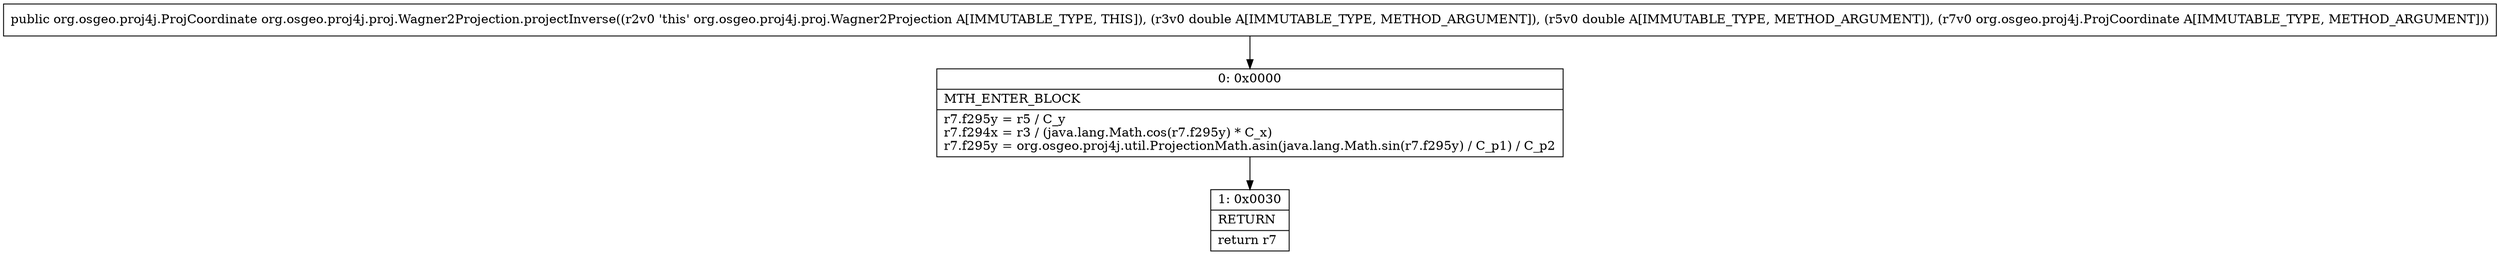 digraph "CFG fororg.osgeo.proj4j.proj.Wagner2Projection.projectInverse(DDLorg\/osgeo\/proj4j\/ProjCoordinate;)Lorg\/osgeo\/proj4j\/ProjCoordinate;" {
Node_0 [shape=record,label="{0\:\ 0x0000|MTH_ENTER_BLOCK\l|r7.f295y = r5 \/ C_y\lr7.f294x = r3 \/ (java.lang.Math.cos(r7.f295y) * C_x)\lr7.f295y = org.osgeo.proj4j.util.ProjectionMath.asin(java.lang.Math.sin(r7.f295y) \/ C_p1) \/ C_p2\l}"];
Node_1 [shape=record,label="{1\:\ 0x0030|RETURN\l|return r7\l}"];
MethodNode[shape=record,label="{public org.osgeo.proj4j.ProjCoordinate org.osgeo.proj4j.proj.Wagner2Projection.projectInverse((r2v0 'this' org.osgeo.proj4j.proj.Wagner2Projection A[IMMUTABLE_TYPE, THIS]), (r3v0 double A[IMMUTABLE_TYPE, METHOD_ARGUMENT]), (r5v0 double A[IMMUTABLE_TYPE, METHOD_ARGUMENT]), (r7v0 org.osgeo.proj4j.ProjCoordinate A[IMMUTABLE_TYPE, METHOD_ARGUMENT])) }"];
MethodNode -> Node_0;
Node_0 -> Node_1;
}

